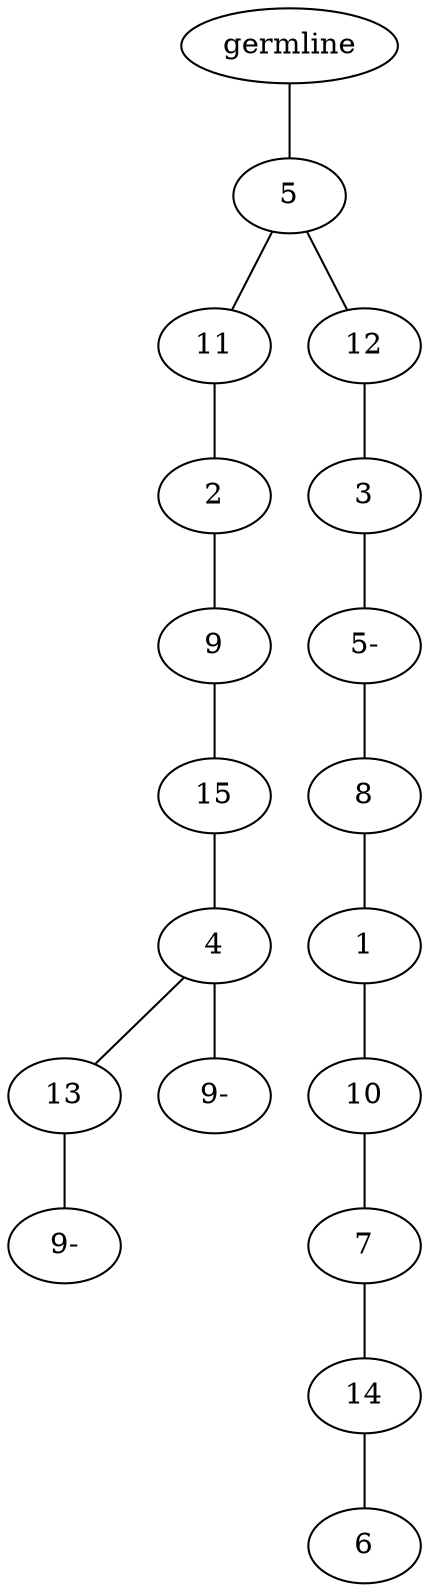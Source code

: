 graph tree {
    "139720293430512" [label="germline"];
    "139720300223696" [label="5"];
    "139720300221344" [label="11"];
    "139720300345040" [label="2"];
    "139720300346240" [label="9"];
    "139720300344848" [label="15"];
    "139720300344512" [label="4"];
    "139720300387200" [label="13"];
    "139720300388256" [label="9-"];
    "139720300347008" [label="9-"];
    "139720300346048" [label="12"];
    "139720300345328" [label="3"];
    "139720300346960" [label="5-"];
    "139720300385376" [label="8"];
    "139720300386240" [label="1"];
    "139720300385616" [label="10"];
    "139720300385184" [label="7"];
    "139720300387248" [label="14"];
    "139720300387536" [label="6"];
    "139720293430512" -- "139720300223696";
    "139720300223696" -- "139720300221344";
    "139720300223696" -- "139720300346048";
    "139720300221344" -- "139720300345040";
    "139720300345040" -- "139720300346240";
    "139720300346240" -- "139720300344848";
    "139720300344848" -- "139720300344512";
    "139720300344512" -- "139720300387200";
    "139720300344512" -- "139720300347008";
    "139720300387200" -- "139720300388256";
    "139720300346048" -- "139720300345328";
    "139720300345328" -- "139720300346960";
    "139720300346960" -- "139720300385376";
    "139720300385376" -- "139720300386240";
    "139720300386240" -- "139720300385616";
    "139720300385616" -- "139720300385184";
    "139720300385184" -- "139720300387248";
    "139720300387248" -- "139720300387536";
}
